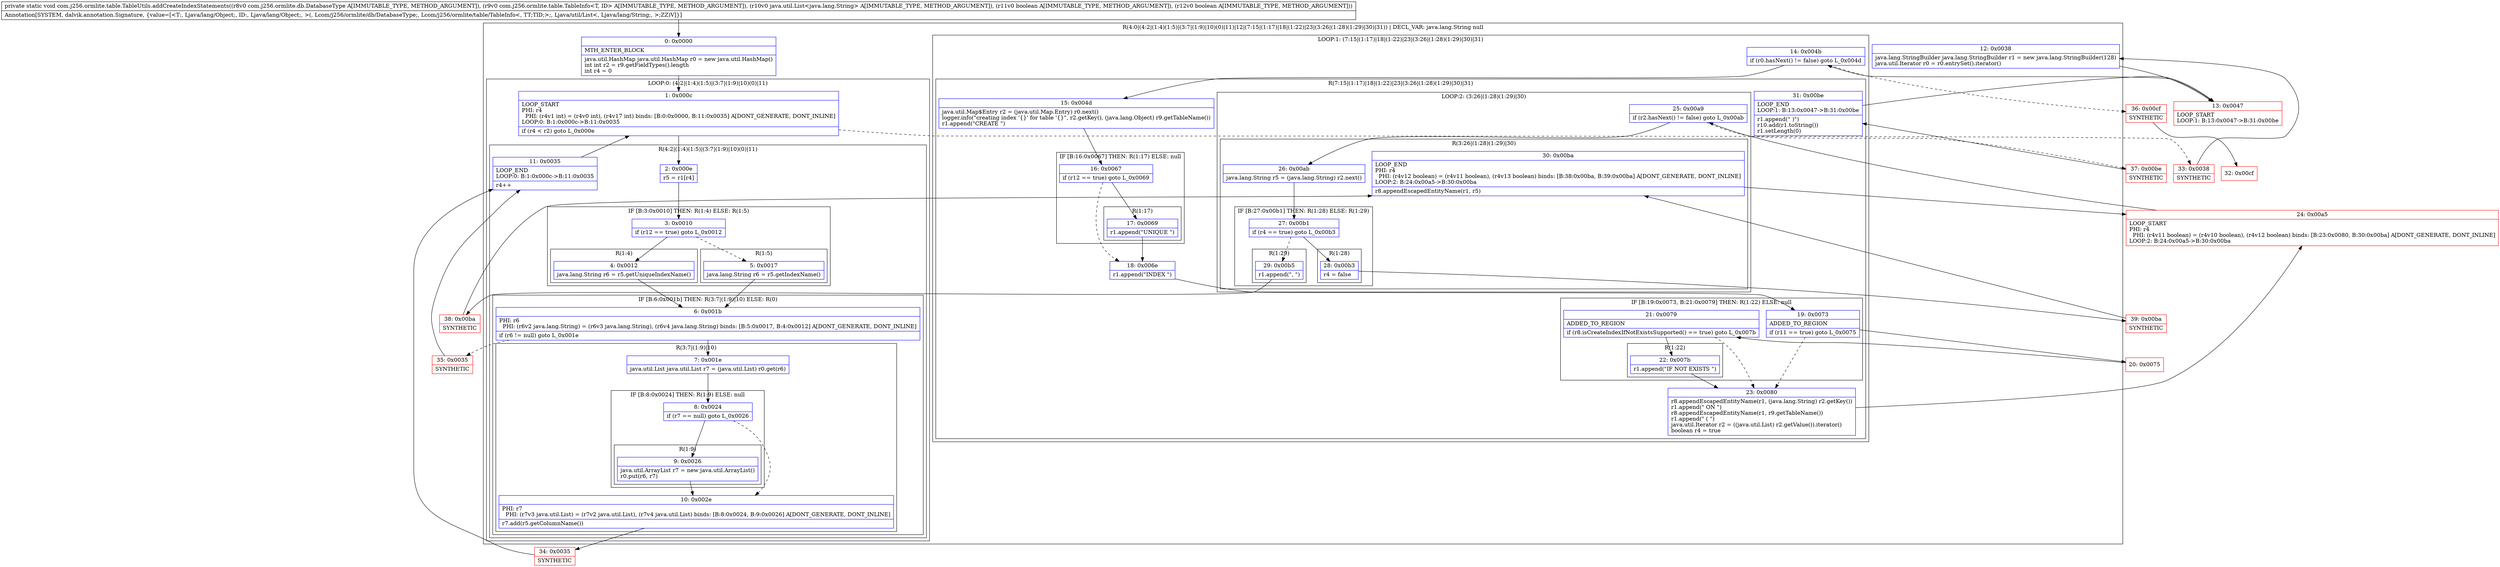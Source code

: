 digraph "CFG forcom.j256.ormlite.table.TableUtils.addCreateIndexStatements(Lcom\/j256\/ormlite\/db\/DatabaseType;Lcom\/j256\/ormlite\/table\/TableInfo;Ljava\/util\/List;ZZ)V" {
subgraph cluster_Region_1484177438 {
label = "R(4:0|(4:2|(1:4)(1:5)|(3:7|(1:9)|10)(0)|11)|12|(7:15|(1:17)|18|(1:22)|23|(3:26|(1:28)(1:29)|30)|31)) | DECL_VAR: java.lang.String null\l";
node [shape=record,color=blue];
Node_0 [shape=record,label="{0\:\ 0x0000|MTH_ENTER_BLOCK\l|java.util.HashMap java.util.HashMap r0 = new java.util.HashMap()\lint int r2 = r9.getFieldTypes().length\lint r4 = 0\l}"];
subgraph cluster_LoopRegion_343909890 {
label = "LOOP:0: (4:2|(1:4)(1:5)|(3:7|(1:9)|10)(0)|11)";
node [shape=record,color=blue];
Node_1 [shape=record,label="{1\:\ 0x000c|LOOP_START\lPHI: r4 \l  PHI: (r4v1 int) = (r4v0 int), (r4v17 int) binds: [B:0:0x0000, B:11:0x0035] A[DONT_GENERATE, DONT_INLINE]\lLOOP:0: B:1:0x000c\-\>B:11:0x0035\l|if (r4 \< r2) goto L_0x000e\l}"];
subgraph cluster_Region_1424595193 {
label = "R(4:2|(1:4)(1:5)|(3:7|(1:9)|10)(0)|11)";
node [shape=record,color=blue];
Node_2 [shape=record,label="{2\:\ 0x000e|r5 = r1[r4]\l}"];
subgraph cluster_IfRegion_1370148839 {
label = "IF [B:3:0x0010] THEN: R(1:4) ELSE: R(1:5)";
node [shape=record,color=blue];
Node_3 [shape=record,label="{3\:\ 0x0010|if (r12 == true) goto L_0x0012\l}"];
subgraph cluster_Region_1386518428 {
label = "R(1:4)";
node [shape=record,color=blue];
Node_4 [shape=record,label="{4\:\ 0x0012|java.lang.String r6 = r5.getUniqueIndexName()\l}"];
}
subgraph cluster_Region_1882649653 {
label = "R(1:5)";
node [shape=record,color=blue];
Node_5 [shape=record,label="{5\:\ 0x0017|java.lang.String r6 = r5.getIndexName()\l}"];
}
}
subgraph cluster_IfRegion_206746453 {
label = "IF [B:6:0x001b] THEN: R(3:7|(1:9)|10) ELSE: R(0)";
node [shape=record,color=blue];
Node_6 [shape=record,label="{6\:\ 0x001b|PHI: r6 \l  PHI: (r6v2 java.lang.String) = (r6v3 java.lang.String), (r6v4 java.lang.String) binds: [B:5:0x0017, B:4:0x0012] A[DONT_GENERATE, DONT_INLINE]\l|if (r6 != null) goto L_0x001e\l}"];
subgraph cluster_Region_458866295 {
label = "R(3:7|(1:9)|10)";
node [shape=record,color=blue];
Node_7 [shape=record,label="{7\:\ 0x001e|java.util.List java.util.List r7 = (java.util.List) r0.get(r6)\l}"];
subgraph cluster_IfRegion_2123936428 {
label = "IF [B:8:0x0024] THEN: R(1:9) ELSE: null";
node [shape=record,color=blue];
Node_8 [shape=record,label="{8\:\ 0x0024|if (r7 == null) goto L_0x0026\l}"];
subgraph cluster_Region_2072830589 {
label = "R(1:9)";
node [shape=record,color=blue];
Node_9 [shape=record,label="{9\:\ 0x0026|java.util.ArrayList r7 = new java.util.ArrayList()\lr0.put(r6, r7)\l}"];
}
}
Node_10 [shape=record,label="{10\:\ 0x002e|PHI: r7 \l  PHI: (r7v3 java.util.List) = (r7v2 java.util.List), (r7v4 java.util.List) binds: [B:8:0x0024, B:9:0x0026] A[DONT_GENERATE, DONT_INLINE]\l|r7.add(r5.getColumnName())\l}"];
}
subgraph cluster_Region_1584288641 {
label = "R(0)";
node [shape=record,color=blue];
}
}
Node_11 [shape=record,label="{11\:\ 0x0035|LOOP_END\lLOOP:0: B:1:0x000c\-\>B:11:0x0035\l|r4++\l}"];
}
}
Node_12 [shape=record,label="{12\:\ 0x0038|java.lang.StringBuilder java.lang.StringBuilder r1 = new java.lang.StringBuilder(128)\ljava.util.Iterator r0 = r0.entrySet().iterator()\l}"];
subgraph cluster_LoopRegion_927511032 {
label = "LOOP:1: (7:15|(1:17)|18|(1:22)|23|(3:26|(1:28)(1:29)|30)|31)";
node [shape=record,color=blue];
Node_14 [shape=record,label="{14\:\ 0x004b|if (r0.hasNext() != false) goto L_0x004d\l}"];
subgraph cluster_Region_980538442 {
label = "R(7:15|(1:17)|18|(1:22)|23|(3:26|(1:28)(1:29)|30)|31)";
node [shape=record,color=blue];
Node_15 [shape=record,label="{15\:\ 0x004d|java.util.Map$Entry r2 = (java.util.Map.Entry) r0.next()\llogger.info(\"creating index '\{\}' for table '\{\}\", r2.getKey(), (java.lang.Object) r9.getTableName())\lr1.append(\"CREATE \")\l}"];
subgraph cluster_IfRegion_815432961 {
label = "IF [B:16:0x0067] THEN: R(1:17) ELSE: null";
node [shape=record,color=blue];
Node_16 [shape=record,label="{16\:\ 0x0067|if (r12 == true) goto L_0x0069\l}"];
subgraph cluster_Region_1821208437 {
label = "R(1:17)";
node [shape=record,color=blue];
Node_17 [shape=record,label="{17\:\ 0x0069|r1.append(\"UNIQUE \")\l}"];
}
}
Node_18 [shape=record,label="{18\:\ 0x006e|r1.append(\"INDEX \")\l}"];
subgraph cluster_IfRegion_692797532 {
label = "IF [B:19:0x0073, B:21:0x0079] THEN: R(1:22) ELSE: null";
node [shape=record,color=blue];
Node_19 [shape=record,label="{19\:\ 0x0073|ADDED_TO_REGION\l|if (r11 == true) goto L_0x0075\l}"];
Node_21 [shape=record,label="{21\:\ 0x0079|ADDED_TO_REGION\l|if (r8.isCreateIndexIfNotExistsSupported() == true) goto L_0x007b\l}"];
subgraph cluster_Region_1888413587 {
label = "R(1:22)";
node [shape=record,color=blue];
Node_22 [shape=record,label="{22\:\ 0x007b|r1.append(\"IF NOT EXISTS \")\l}"];
}
}
Node_23 [shape=record,label="{23\:\ 0x0080|r8.appendEscapedEntityName(r1, (java.lang.String) r2.getKey())\lr1.append(\" ON \")\lr8.appendEscapedEntityName(r1, r9.getTableName())\lr1.append(\" ( \")\ljava.util.Iterator r2 = ((java.util.List) r2.getValue()).iterator()\lboolean r4 = true\l}"];
subgraph cluster_LoopRegion_85327023 {
label = "LOOP:2: (3:26|(1:28)(1:29)|30)";
node [shape=record,color=blue];
Node_25 [shape=record,label="{25\:\ 0x00a9|if (r2.hasNext() != false) goto L_0x00ab\l}"];
subgraph cluster_Region_1549782514 {
label = "R(3:26|(1:28)(1:29)|30)";
node [shape=record,color=blue];
Node_26 [shape=record,label="{26\:\ 0x00ab|java.lang.String r5 = (java.lang.String) r2.next()\l}"];
subgraph cluster_IfRegion_1553670466 {
label = "IF [B:27:0x00b1] THEN: R(1:28) ELSE: R(1:29)";
node [shape=record,color=blue];
Node_27 [shape=record,label="{27\:\ 0x00b1|if (r4 == true) goto L_0x00b3\l}"];
subgraph cluster_Region_1529804747 {
label = "R(1:28)";
node [shape=record,color=blue];
Node_28 [shape=record,label="{28\:\ 0x00b3|r4 = false\l}"];
}
subgraph cluster_Region_1756927787 {
label = "R(1:29)";
node [shape=record,color=blue];
Node_29 [shape=record,label="{29\:\ 0x00b5|r1.append(\", \")\l}"];
}
}
Node_30 [shape=record,label="{30\:\ 0x00ba|LOOP_END\lPHI: r4 \l  PHI: (r4v12 boolean) = (r4v11 boolean), (r4v13 boolean) binds: [B:38:0x00ba, B:39:0x00ba] A[DONT_GENERATE, DONT_INLINE]\lLOOP:2: B:24:0x00a5\-\>B:30:0x00ba\l|r8.appendEscapedEntityName(r1, r5)\l}"];
}
}
Node_31 [shape=record,label="{31\:\ 0x00be|LOOP_END\lLOOP:1: B:13:0x0047\-\>B:31:0x00be\l|r1.append(\" )\")\lr10.add(r1.toString())\lr1.setLength(0)\l}"];
}
}
}
Node_13 [shape=record,color=red,label="{13\:\ 0x0047|LOOP_START\lLOOP:1: B:13:0x0047\-\>B:31:0x00be\l}"];
Node_20 [shape=record,color=red,label="{20\:\ 0x0075}"];
Node_24 [shape=record,color=red,label="{24\:\ 0x00a5|LOOP_START\lPHI: r4 \l  PHI: (r4v11 boolean) = (r4v10 boolean), (r4v12 boolean) binds: [B:23:0x0080, B:30:0x00ba] A[DONT_GENERATE, DONT_INLINE]\lLOOP:2: B:24:0x00a5\-\>B:30:0x00ba\l}"];
Node_32 [shape=record,color=red,label="{32\:\ 0x00cf}"];
Node_33 [shape=record,color=red,label="{33\:\ 0x0038|SYNTHETIC\l}"];
Node_34 [shape=record,color=red,label="{34\:\ 0x0035|SYNTHETIC\l}"];
Node_35 [shape=record,color=red,label="{35\:\ 0x0035|SYNTHETIC\l}"];
Node_36 [shape=record,color=red,label="{36\:\ 0x00cf|SYNTHETIC\l}"];
Node_37 [shape=record,color=red,label="{37\:\ 0x00be|SYNTHETIC\l}"];
Node_38 [shape=record,color=red,label="{38\:\ 0x00ba|SYNTHETIC\l}"];
Node_39 [shape=record,color=red,label="{39\:\ 0x00ba|SYNTHETIC\l}"];
MethodNode[shape=record,label="{private static void com.j256.ormlite.table.TableUtils.addCreateIndexStatements((r8v0 com.j256.ormlite.db.DatabaseType A[IMMUTABLE_TYPE, METHOD_ARGUMENT]), (r9v0 com.j256.ormlite.table.TableInfo\<T, ID\> A[IMMUTABLE_TYPE, METHOD_ARGUMENT]), (r10v0 java.util.List\<java.lang.String\> A[IMMUTABLE_TYPE, METHOD_ARGUMENT]), (r11v0 boolean A[IMMUTABLE_TYPE, METHOD_ARGUMENT]), (r12v0 boolean A[IMMUTABLE_TYPE, METHOD_ARGUMENT]))  | Annotation[SYSTEM, dalvik.annotation.Signature, \{value=[\<T:, Ljava\/lang\/Object;, ID:, Ljava\/lang\/Object;, \>(, Lcom\/j256\/ormlite\/db\/DatabaseType;, Lcom\/j256\/ormlite\/table\/TableInfo\<, TT;TID;\>;, Ljava\/util\/List\<, Ljava\/lang\/String;, \>;ZZ)V]\}]\l}"];
MethodNode -> Node_0;
Node_0 -> Node_1;
Node_1 -> Node_2;
Node_1 -> Node_33[style=dashed];
Node_2 -> Node_3;
Node_3 -> Node_4;
Node_3 -> Node_5[style=dashed];
Node_4 -> Node_6;
Node_5 -> Node_6;
Node_6 -> Node_7;
Node_6 -> Node_35[style=dashed];
Node_7 -> Node_8;
Node_8 -> Node_9;
Node_8 -> Node_10[style=dashed];
Node_9 -> Node_10;
Node_10 -> Node_34;
Node_11 -> Node_1;
Node_12 -> Node_13;
Node_14 -> Node_15;
Node_14 -> Node_36[style=dashed];
Node_15 -> Node_16;
Node_16 -> Node_17;
Node_16 -> Node_18[style=dashed];
Node_17 -> Node_18;
Node_18 -> Node_19;
Node_19 -> Node_20;
Node_19 -> Node_23[style=dashed];
Node_21 -> Node_22;
Node_21 -> Node_23[style=dashed];
Node_22 -> Node_23;
Node_23 -> Node_24;
Node_25 -> Node_26;
Node_25 -> Node_37[style=dashed];
Node_26 -> Node_27;
Node_27 -> Node_28;
Node_27 -> Node_29[style=dashed];
Node_28 -> Node_39;
Node_29 -> Node_38;
Node_30 -> Node_24;
Node_31 -> Node_13;
Node_13 -> Node_14;
Node_20 -> Node_21;
Node_24 -> Node_25;
Node_33 -> Node_12;
Node_34 -> Node_11;
Node_35 -> Node_11;
Node_36 -> Node_32;
Node_37 -> Node_31;
Node_38 -> Node_30;
Node_39 -> Node_30;
}

